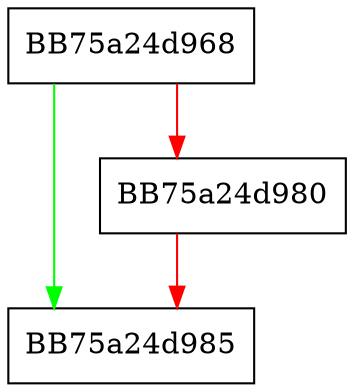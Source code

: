 digraph AvailableBytes {
  node [shape="box"];
  graph [splines=ortho];
  BB75a24d968 -> BB75a24d985 [color="green"];
  BB75a24d968 -> BB75a24d980 [color="red"];
  BB75a24d980 -> BB75a24d985 [color="red"];
}